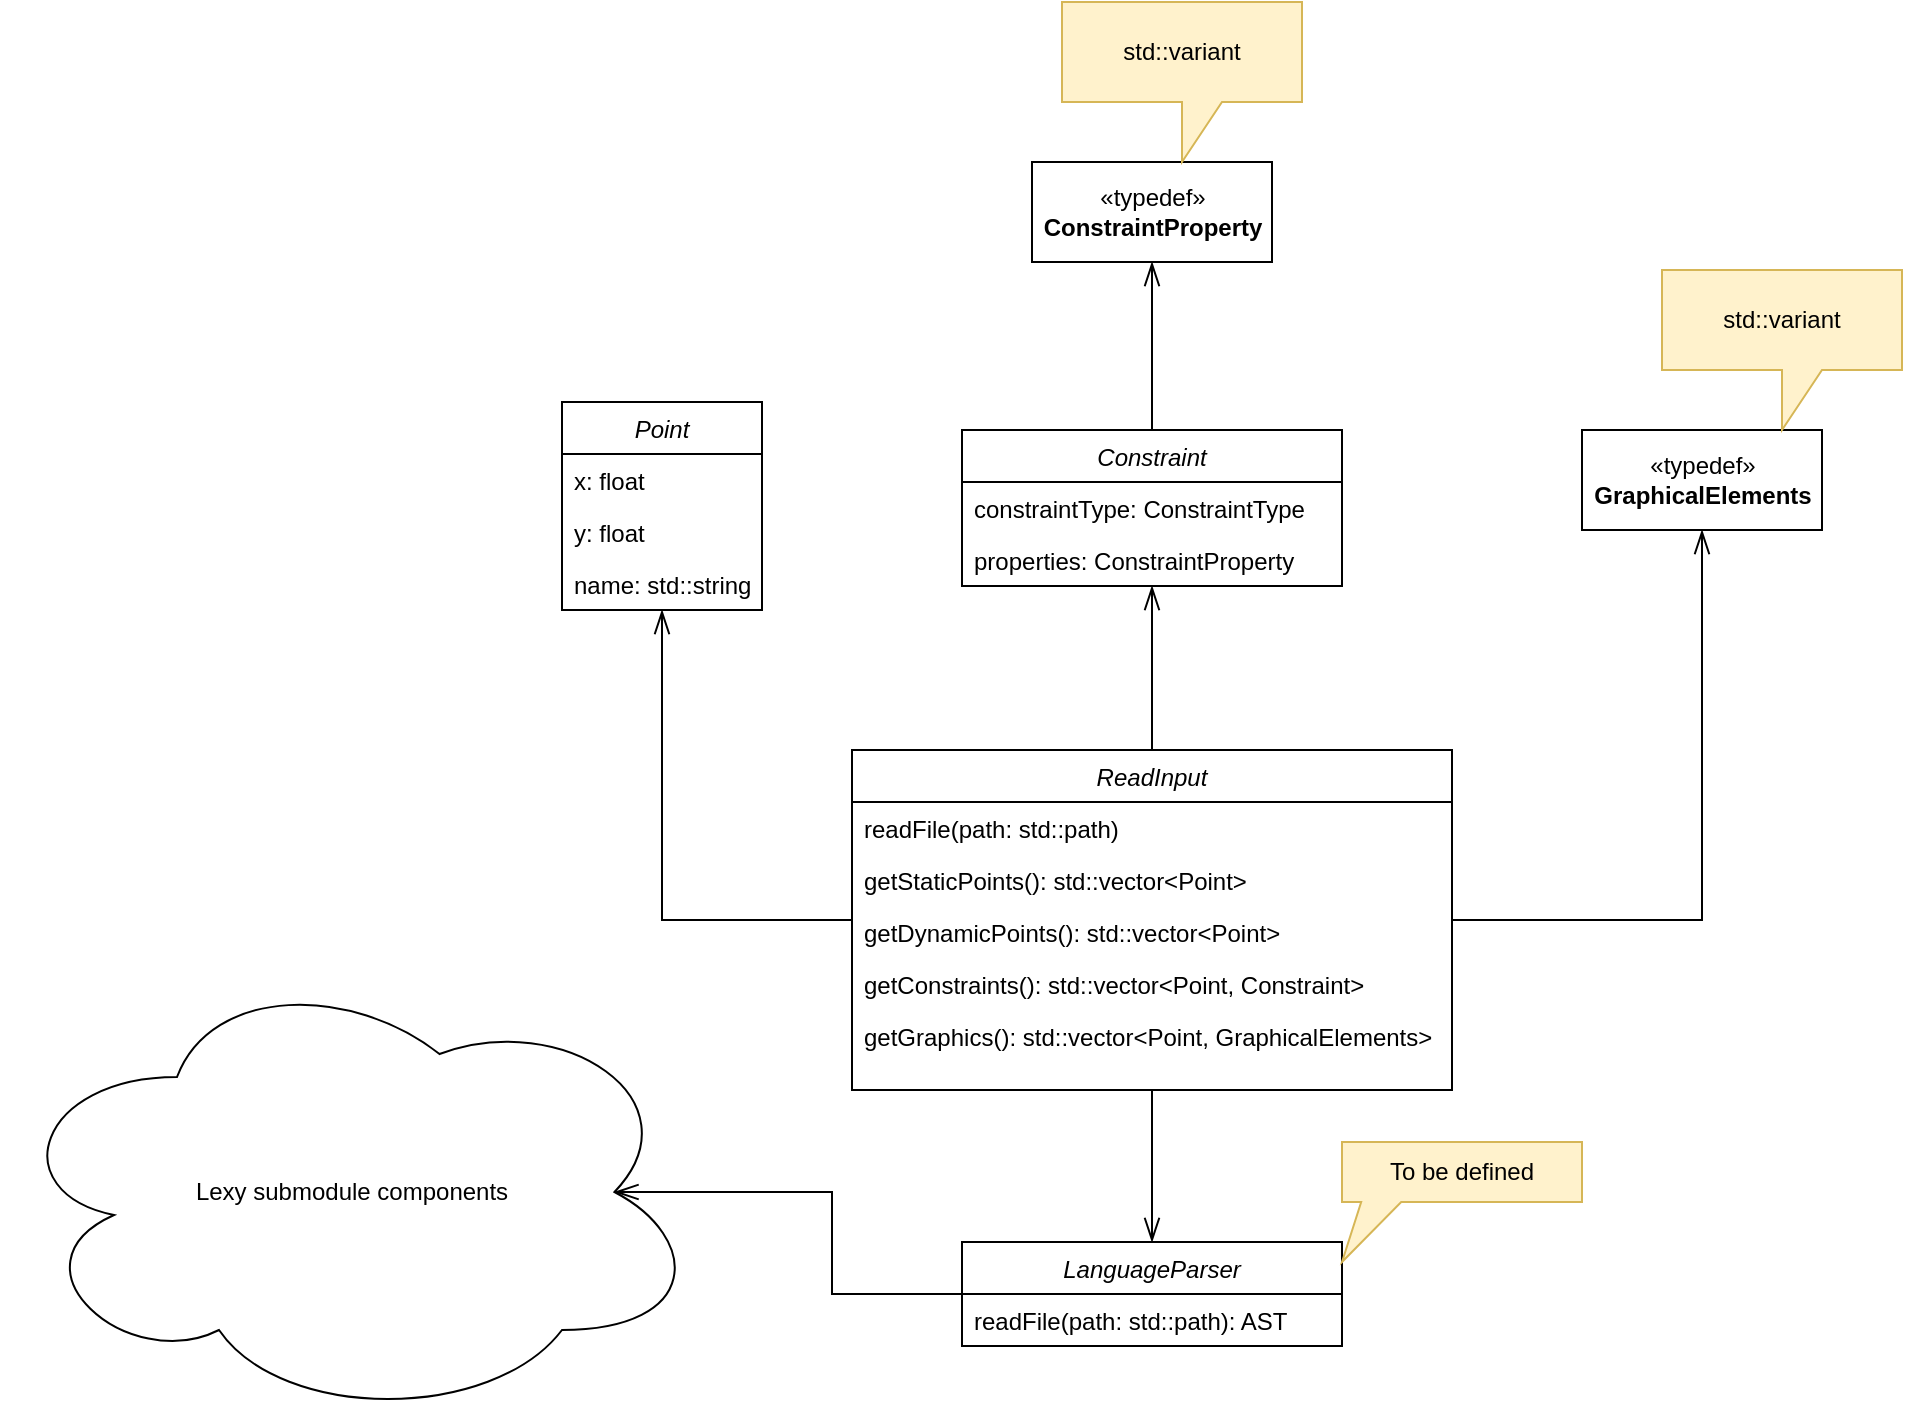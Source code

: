 <mxfile version="20.3.0" type="device"><diagram id="C5RBs43oDa-KdzZeNtuy" name="Page-1"><mxGraphModel dx="1382" dy="878" grid="1" gridSize="10" guides="1" tooltips="1" connect="1" arrows="1" fold="1" page="1" pageScale="1" pageWidth="1169" pageHeight="827" math="0" shadow="0"><root><mxCell id="WIyWlLk6GJQsqaUBKTNV-0"/><mxCell id="WIyWlLk6GJQsqaUBKTNV-1" parent="WIyWlLk6GJQsqaUBKTNV-0"/><mxCell id="K2Yrc4t2-jPAsuFykGhJ-18" style="edgeStyle=orthogonalEdgeStyle;rounded=0;orthogonalLoop=1;jettySize=auto;html=1;endSize=10;endArrow=openThin;endFill=0;" parent="WIyWlLk6GJQsqaUBKTNV-1" source="zkfFHV4jXpPFQw0GAbJ--0" target="K2Yrc4t2-jPAsuFykGhJ-2" edge="1"><mxGeometry relative="1" as="geometry"/></mxCell><mxCell id="K2Yrc4t2-jPAsuFykGhJ-19" style="edgeStyle=orthogonalEdgeStyle;rounded=0;orthogonalLoop=1;jettySize=auto;html=1;endSize=10;endArrow=openThin;endFill=0;" parent="WIyWlLk6GJQsqaUBKTNV-1" source="zkfFHV4jXpPFQw0GAbJ--0" target="K2Yrc4t2-jPAsuFykGhJ-10" edge="1"><mxGeometry relative="1" as="geometry"/></mxCell><mxCell id="K2Yrc4t2-jPAsuFykGhJ-20" style="edgeStyle=orthogonalEdgeStyle;rounded=0;orthogonalLoop=1;jettySize=auto;html=1;endSize=10;endArrow=openThin;endFill=0;" parent="WIyWlLk6GJQsqaUBKTNV-1" source="zkfFHV4jXpPFQw0GAbJ--0" target="K2Yrc4t2-jPAsuFykGhJ-17" edge="1"><mxGeometry relative="1" as="geometry"/></mxCell><mxCell id="K2Yrc4t2-jPAsuFykGhJ-30" style="edgeStyle=orthogonalEdgeStyle;rounded=0;orthogonalLoop=1;jettySize=auto;html=1;endArrow=openThin;endFill=0;endSize=10;" parent="WIyWlLk6GJQsqaUBKTNV-1" source="zkfFHV4jXpPFQw0GAbJ--0" target="K2Yrc4t2-jPAsuFykGhJ-27" edge="1"><mxGeometry relative="1" as="geometry"/></mxCell><mxCell id="zkfFHV4jXpPFQw0GAbJ--0" value="ReadInput" style="swimlane;fontStyle=2;align=center;verticalAlign=top;childLayout=stackLayout;horizontal=1;startSize=26;horizontalStack=0;resizeParent=1;resizeLast=0;collapsible=1;marginBottom=0;rounded=0;shadow=0;strokeWidth=1;" parent="WIyWlLk6GJQsqaUBKTNV-1" vertex="1"><mxGeometry x="445" y="414" width="300" height="170" as="geometry"><mxRectangle x="230" y="140" width="160" height="26" as="alternateBounds"/></mxGeometry></mxCell><mxCell id="zkfFHV4jXpPFQw0GAbJ--1" value="readFile(path: std::path)" style="text;align=left;verticalAlign=top;spacingLeft=4;spacingRight=4;overflow=hidden;rotatable=0;points=[[0,0.5],[1,0.5]];portConstraint=eastwest;" parent="zkfFHV4jXpPFQw0GAbJ--0" vertex="1"><mxGeometry y="26" width="300" height="26" as="geometry"/></mxCell><mxCell id="zkfFHV4jXpPFQw0GAbJ--2" value="getStaticPoints(): std::vector&lt;Point&gt;" style="text;align=left;verticalAlign=top;spacingLeft=4;spacingRight=4;overflow=hidden;rotatable=0;points=[[0,0.5],[1,0.5]];portConstraint=eastwest;rounded=0;shadow=0;html=0;" parent="zkfFHV4jXpPFQw0GAbJ--0" vertex="1"><mxGeometry y="52" width="300" height="26" as="geometry"/></mxCell><mxCell id="zkfFHV4jXpPFQw0GAbJ--3" value="getDynamicPoints(): std::vector&lt;Point&gt;" style="text;align=left;verticalAlign=top;spacingLeft=4;spacingRight=4;overflow=hidden;rotatable=0;points=[[0,0.5],[1,0.5]];portConstraint=eastwest;rounded=0;shadow=0;html=0;" parent="zkfFHV4jXpPFQw0GAbJ--0" vertex="1"><mxGeometry y="78" width="300" height="26" as="geometry"/></mxCell><mxCell id="K2Yrc4t2-jPAsuFykGhJ-0" value="getConstraints(): std::vector&lt;Point, Constraint&gt;" style="text;align=left;verticalAlign=top;spacingLeft=4;spacingRight=4;overflow=hidden;rotatable=0;points=[[0,0.5],[1,0.5]];portConstraint=eastwest;rounded=0;shadow=0;html=0;" parent="zkfFHV4jXpPFQw0GAbJ--0" vertex="1"><mxGeometry y="104" width="300" height="26" as="geometry"/></mxCell><mxCell id="K2Yrc4t2-jPAsuFykGhJ-1" value="getGraphics(): std::vector&lt;Point, GraphicalElements&gt;" style="text;align=left;verticalAlign=top;spacingLeft=4;spacingRight=4;overflow=hidden;rotatable=0;points=[[0,0.5],[1,0.5]];portConstraint=eastwest;rounded=0;shadow=0;html=0;" parent="zkfFHV4jXpPFQw0GAbJ--0" vertex="1"><mxGeometry y="130" width="300" height="26" as="geometry"/></mxCell><mxCell id="K2Yrc4t2-jPAsuFykGhJ-2" value="Point" style="swimlane;fontStyle=2;align=center;verticalAlign=top;childLayout=stackLayout;horizontal=1;startSize=26;horizontalStack=0;resizeParent=1;resizeLast=0;collapsible=1;marginBottom=0;rounded=0;shadow=0;strokeWidth=1;" parent="WIyWlLk6GJQsqaUBKTNV-1" vertex="1"><mxGeometry x="300" y="240" width="100" height="104" as="geometry"><mxRectangle x="230" y="140" width="160" height="26" as="alternateBounds"/></mxGeometry></mxCell><mxCell id="K2Yrc4t2-jPAsuFykGhJ-6" value="x: float" style="text;align=left;verticalAlign=top;spacingLeft=4;spacingRight=4;overflow=hidden;rotatable=0;points=[[0,0.5],[1,0.5]];portConstraint=eastwest;rounded=0;shadow=0;html=0;" parent="K2Yrc4t2-jPAsuFykGhJ-2" vertex="1"><mxGeometry y="26" width="100" height="26" as="geometry"/></mxCell><mxCell id="K2Yrc4t2-jPAsuFykGhJ-8" value="y: float" style="text;align=left;verticalAlign=top;spacingLeft=4;spacingRight=4;overflow=hidden;rotatable=0;points=[[0,0.5],[1,0.5]];portConstraint=eastwest;rounded=0;shadow=0;html=0;" parent="K2Yrc4t2-jPAsuFykGhJ-2" vertex="1"><mxGeometry y="52" width="100" height="26" as="geometry"/></mxCell><mxCell id="K2Yrc4t2-jPAsuFykGhJ-9" value="name: std::string" style="text;align=left;verticalAlign=top;spacingLeft=4;spacingRight=4;overflow=hidden;rotatable=0;points=[[0,0.5],[1,0.5]];portConstraint=eastwest;rounded=0;shadow=0;html=0;" parent="K2Yrc4t2-jPAsuFykGhJ-2" vertex="1"><mxGeometry y="78" width="100" height="26" as="geometry"/></mxCell><mxCell id="K2Yrc4t2-jPAsuFykGhJ-22" style="edgeStyle=orthogonalEdgeStyle;rounded=0;orthogonalLoop=1;jettySize=auto;html=1;endArrow=openThin;endFill=0;endSize=10;" parent="WIyWlLk6GJQsqaUBKTNV-1" source="K2Yrc4t2-jPAsuFykGhJ-10" target="K2Yrc4t2-jPAsuFykGhJ-21" edge="1"><mxGeometry relative="1" as="geometry"/></mxCell><mxCell id="K2Yrc4t2-jPAsuFykGhJ-10" value="Constraint" style="swimlane;fontStyle=2;align=center;verticalAlign=top;childLayout=stackLayout;horizontal=1;startSize=26;horizontalStack=0;resizeParent=1;resizeLast=0;collapsible=1;marginBottom=0;rounded=0;shadow=0;strokeWidth=1;" parent="WIyWlLk6GJQsqaUBKTNV-1" vertex="1"><mxGeometry x="500" y="254" width="190" height="78" as="geometry"><mxRectangle x="230" y="140" width="160" height="26" as="alternateBounds"/></mxGeometry></mxCell><mxCell id="K2Yrc4t2-jPAsuFykGhJ-11" value="constraintType: ConstraintType" style="text;align=left;verticalAlign=top;spacingLeft=4;spacingRight=4;overflow=hidden;rotatable=0;points=[[0,0.5],[1,0.5]];portConstraint=eastwest;rounded=0;shadow=0;html=0;" parent="K2Yrc4t2-jPAsuFykGhJ-10" vertex="1"><mxGeometry y="26" width="190" height="26" as="geometry"/></mxCell><mxCell id="K2Yrc4t2-jPAsuFykGhJ-12" value="properties: ConstraintProperty" style="text;align=left;verticalAlign=top;spacingLeft=4;spacingRight=4;overflow=hidden;rotatable=0;points=[[0,0.5],[1,0.5]];portConstraint=eastwest;rounded=0;shadow=0;html=0;" parent="K2Yrc4t2-jPAsuFykGhJ-10" vertex="1"><mxGeometry y="52" width="190" height="26" as="geometry"/></mxCell><mxCell id="K2Yrc4t2-jPAsuFykGhJ-17" value="«typedef»&lt;br&gt;&lt;b&gt;GraphicalElements&lt;/b&gt;" style="html=1;" parent="WIyWlLk6GJQsqaUBKTNV-1" vertex="1"><mxGeometry x="810" y="254" width="120" height="50" as="geometry"/></mxCell><mxCell id="K2Yrc4t2-jPAsuFykGhJ-21" value="«typedef»&lt;br&gt;&lt;b&gt;ConstraintProperty&lt;/b&gt;" style="html=1;" parent="WIyWlLk6GJQsqaUBKTNV-1" vertex="1"><mxGeometry x="535" y="120" width="120" height="50" as="geometry"/></mxCell><mxCell id="K2Yrc4t2-jPAsuFykGhJ-23" value="std::variant" style="shape=callout;whiteSpace=wrap;html=1;perimeter=calloutPerimeter;fillColor=#fff2cc;strokeColor=#d6b656;" parent="WIyWlLk6GJQsqaUBKTNV-1" vertex="1"><mxGeometry x="550" y="40" width="120" height="80" as="geometry"/></mxCell><mxCell id="K2Yrc4t2-jPAsuFykGhJ-24" value="std::variant" style="shape=callout;whiteSpace=wrap;html=1;perimeter=calloutPerimeter;fillColor=#fff2cc;strokeColor=#d6b656;" parent="WIyWlLk6GJQsqaUBKTNV-1" vertex="1"><mxGeometry x="850" y="174" width="120" height="80" as="geometry"/></mxCell><mxCell id="K2Yrc4t2-jPAsuFykGhJ-25" value="Lexy submodule components" style="ellipse;shape=cloud;whiteSpace=wrap;html=1;" parent="WIyWlLk6GJQsqaUBKTNV-1" vertex="1"><mxGeometry x="20" y="520" width="350" height="230" as="geometry"/></mxCell><mxCell id="K2Yrc4t2-jPAsuFykGhJ-31" style="edgeStyle=orthogonalEdgeStyle;rounded=0;orthogonalLoop=1;jettySize=auto;html=1;endArrow=openThin;endFill=0;endSize=10;entryX=0.875;entryY=0.5;entryDx=0;entryDy=0;entryPerimeter=0;" parent="WIyWlLk6GJQsqaUBKTNV-1" source="K2Yrc4t2-jPAsuFykGhJ-27" target="K2Yrc4t2-jPAsuFykGhJ-25" edge="1"><mxGeometry relative="1" as="geometry"/></mxCell><mxCell id="K2Yrc4t2-jPAsuFykGhJ-27" value="LanguageParser" style="swimlane;fontStyle=2;align=center;verticalAlign=top;childLayout=stackLayout;horizontal=1;startSize=26;horizontalStack=0;resizeParent=1;resizeLast=0;collapsible=1;marginBottom=0;rounded=0;shadow=0;strokeWidth=1;" parent="WIyWlLk6GJQsqaUBKTNV-1" vertex="1"><mxGeometry x="500" y="660" width="190" height="52" as="geometry"><mxRectangle x="230" y="140" width="160" height="26" as="alternateBounds"/></mxGeometry></mxCell><mxCell id="K2Yrc4t2-jPAsuFykGhJ-28" value="readFile(path: std::path): AST" style="text;align=left;verticalAlign=top;spacingLeft=4;spacingRight=4;overflow=hidden;rotatable=0;points=[[0,0.5],[1,0.5]];portConstraint=eastwest;rounded=0;shadow=0;html=0;" parent="K2Yrc4t2-jPAsuFykGhJ-27" vertex="1"><mxGeometry y="26" width="190" height="26" as="geometry"/></mxCell><mxCell id="K2Yrc4t2-jPAsuFykGhJ-32" value="To be defined" style="shape=callout;whiteSpace=wrap;html=1;perimeter=calloutPerimeter;fillColor=#fff2cc;strokeColor=#d6b656;position2=0;size=30;position=0.08;" parent="WIyWlLk6GJQsqaUBKTNV-1" vertex="1"><mxGeometry x="690" y="610" width="120" height="60" as="geometry"/></mxCell></root></mxGraphModel></diagram></mxfile>